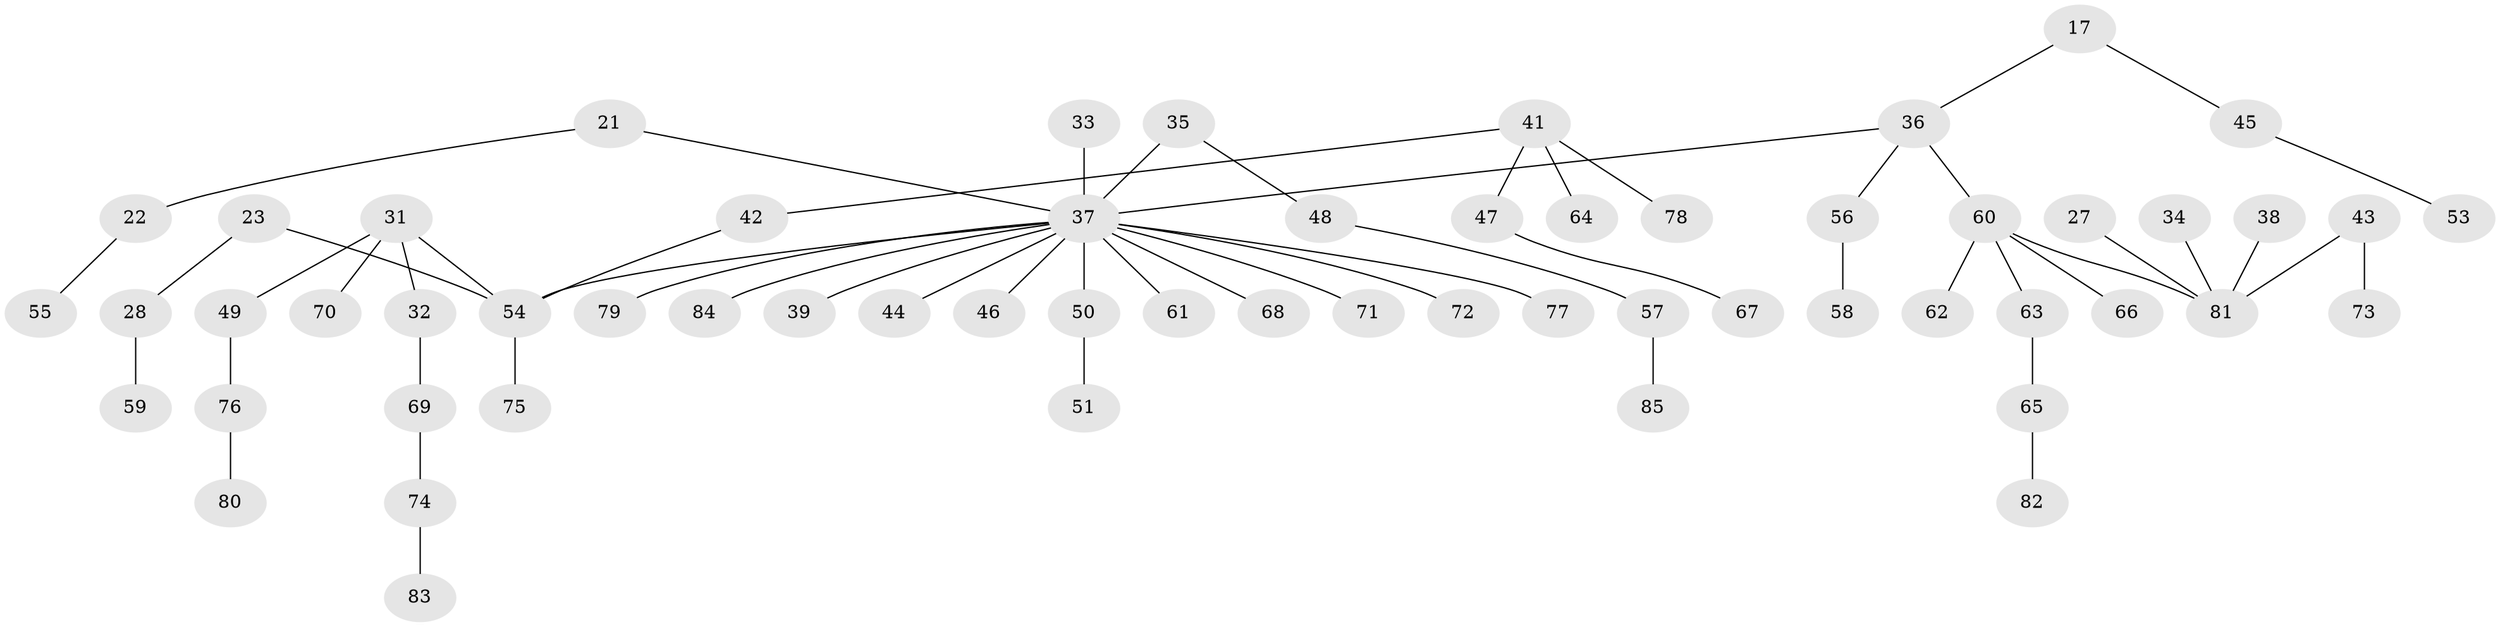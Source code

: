 // original degree distribution, {4: 0.08235294117647059, 7: 0.011764705882352941, 5: 0.03529411764705882, 3: 0.08235294117647059, 1: 0.43529411764705883, 2: 0.35294117647058826}
// Generated by graph-tools (version 1.1) at 2025/57/03/04/25 21:57:07]
// undirected, 59 vertices, 58 edges
graph export_dot {
graph [start="1"]
  node [color=gray90,style=filled];
  17;
  21;
  22;
  23;
  27;
  28;
  31;
  32;
  33;
  34;
  35;
  36 [super="+4+15"];
  37 [super="+26+11+16+8+18+29+30"];
  38;
  39;
  41;
  42 [super="+40"];
  43;
  44;
  45;
  46;
  47;
  48;
  49;
  50;
  51;
  53;
  54 [super="+25"];
  55;
  56;
  57;
  58;
  59;
  60 [super="+24+52"];
  61;
  62;
  63;
  64;
  65;
  66;
  67;
  68;
  69;
  70;
  71;
  72;
  73;
  74;
  75;
  76;
  77;
  78;
  79;
  80;
  81 [super="+9+19+14+20"];
  82;
  83;
  84;
  85;
  17 -- 45;
  17 -- 36;
  21 -- 22;
  21 -- 37;
  22 -- 55;
  23 -- 28;
  23 -- 54;
  27 -- 81;
  28 -- 59;
  31 -- 32;
  31 -- 49;
  31 -- 70;
  31 -- 54;
  32 -- 69;
  33 -- 37;
  34 -- 81;
  35 -- 48;
  35 -- 37;
  36 -- 56;
  36 -- 37;
  36 -- 60;
  37 -- 39;
  37 -- 68;
  37 -- 50;
  37 -- 79;
  37 -- 72;
  37 -- 44;
  37 -- 77;
  37 -- 84;
  37 -- 61;
  37 -- 46;
  37 -- 71;
  37 -- 54;
  38 -- 81;
  41 -- 47;
  41 -- 64;
  41 -- 78;
  41 -- 42;
  42 -- 54;
  43 -- 73;
  43 -- 81;
  45 -- 53;
  47 -- 67;
  48 -- 57;
  49 -- 76;
  50 -- 51;
  54 -- 75;
  56 -- 58;
  57 -- 85;
  60 -- 62;
  60 -- 81;
  60 -- 63;
  60 -- 66;
  63 -- 65;
  65 -- 82;
  69 -- 74;
  74 -- 83;
  76 -- 80;
}
